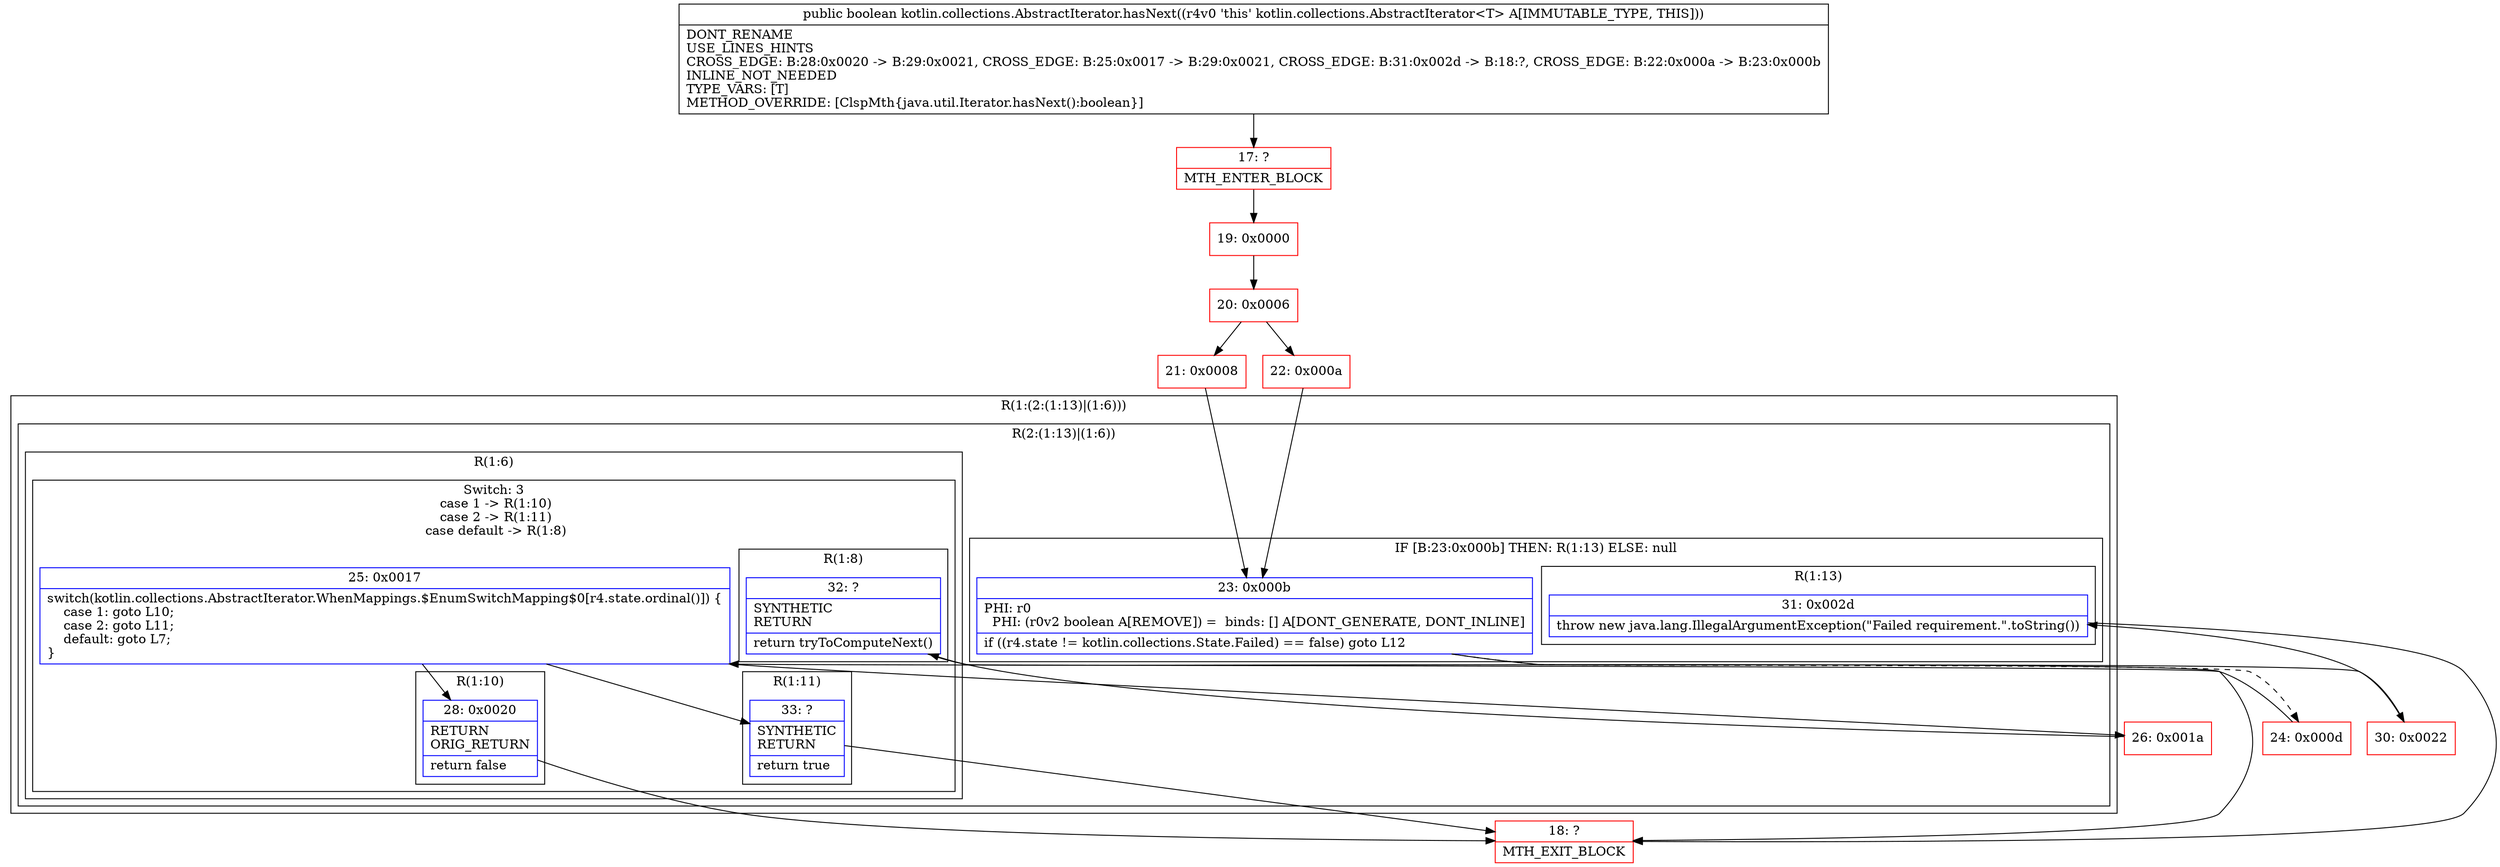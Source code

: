 digraph "CFG forkotlin.collections.AbstractIterator.hasNext()Z" {
subgraph cluster_Region_516334646 {
label = "R(1:(2:(1:13)|(1:6)))";
node [shape=record,color=blue];
subgraph cluster_Region_676040248 {
label = "R(2:(1:13)|(1:6))";
node [shape=record,color=blue];
subgraph cluster_IfRegion_1256051785 {
label = "IF [B:23:0x000b] THEN: R(1:13) ELSE: null";
node [shape=record,color=blue];
Node_23 [shape=record,label="{23\:\ 0x000b|PHI: r0 \l  PHI: (r0v2 boolean A[REMOVE]) =  binds: [] A[DONT_GENERATE, DONT_INLINE]\l|if ((r4.state != kotlin.collections.State.Failed) == false) goto L12\l}"];
subgraph cluster_Region_724842894 {
label = "R(1:13)";
node [shape=record,color=blue];
Node_31 [shape=record,label="{31\:\ 0x002d|throw new java.lang.IllegalArgumentException(\"Failed requirement.\".toString())\l}"];
}
}
subgraph cluster_Region_7921610 {
label = "R(1:6)";
node [shape=record,color=blue];
subgraph cluster_SwitchRegion_1958128563 {
label = "Switch: 3
 case 1 -> R(1:10)
 case 2 -> R(1:11)
 case default -> R(1:8)";
node [shape=record,color=blue];
Node_25 [shape=record,label="{25\:\ 0x0017|switch(kotlin.collections.AbstractIterator.WhenMappings.$EnumSwitchMapping$0[r4.state.ordinal()]) \{\l    case 1: goto L10;\l    case 2: goto L11;\l    default: goto L7;\l\}\l}"];
subgraph cluster_Region_1357731568 {
label = "R(1:10)";
node [shape=record,color=blue];
Node_28 [shape=record,label="{28\:\ 0x0020|RETURN\lORIG_RETURN\l|return false\l}"];
}
subgraph cluster_Region_1512045866 {
label = "R(1:11)";
node [shape=record,color=blue];
Node_33 [shape=record,label="{33\:\ ?|SYNTHETIC\lRETURN\l|return true\l}"];
}
subgraph cluster_Region_476049196 {
label = "R(1:8)";
node [shape=record,color=blue];
Node_32 [shape=record,label="{32\:\ ?|SYNTHETIC\lRETURN\l|return tryToComputeNext()\l}"];
}
}
}
}
}
Node_17 [shape=record,color=red,label="{17\:\ ?|MTH_ENTER_BLOCK\l}"];
Node_19 [shape=record,color=red,label="{19\:\ 0x0000}"];
Node_20 [shape=record,color=red,label="{20\:\ 0x0006}"];
Node_21 [shape=record,color=red,label="{21\:\ 0x0008}"];
Node_24 [shape=record,color=red,label="{24\:\ 0x000d}"];
Node_26 [shape=record,color=red,label="{26\:\ 0x001a}"];
Node_18 [shape=record,color=red,label="{18\:\ ?|MTH_EXIT_BLOCK\l}"];
Node_30 [shape=record,color=red,label="{30\:\ 0x0022}"];
Node_22 [shape=record,color=red,label="{22\:\ 0x000a}"];
MethodNode[shape=record,label="{public boolean kotlin.collections.AbstractIterator.hasNext((r4v0 'this' kotlin.collections.AbstractIterator\<T\> A[IMMUTABLE_TYPE, THIS]))  | DONT_RENAME\lUSE_LINES_HINTS\lCROSS_EDGE: B:28:0x0020 \-\> B:29:0x0021, CROSS_EDGE: B:25:0x0017 \-\> B:29:0x0021, CROSS_EDGE: B:31:0x002d \-\> B:18:?, CROSS_EDGE: B:22:0x000a \-\> B:23:0x000b\lINLINE_NOT_NEEDED\lTYPE_VARS: [T]\lMETHOD_OVERRIDE: [ClspMth\{java.util.Iterator.hasNext():boolean\}]\l}"];
MethodNode -> Node_17;Node_23 -> Node_24[style=dashed];
Node_23 -> Node_30;
Node_31 -> Node_18;
Node_25 -> Node_26;
Node_25 -> Node_28;
Node_25 -> Node_33;
Node_28 -> Node_18;
Node_33 -> Node_18;
Node_32 -> Node_18;
Node_17 -> Node_19;
Node_19 -> Node_20;
Node_20 -> Node_21;
Node_20 -> Node_22;
Node_21 -> Node_23;
Node_24 -> Node_25;
Node_26 -> Node_32;
Node_30 -> Node_31;
Node_22 -> Node_23;
}

